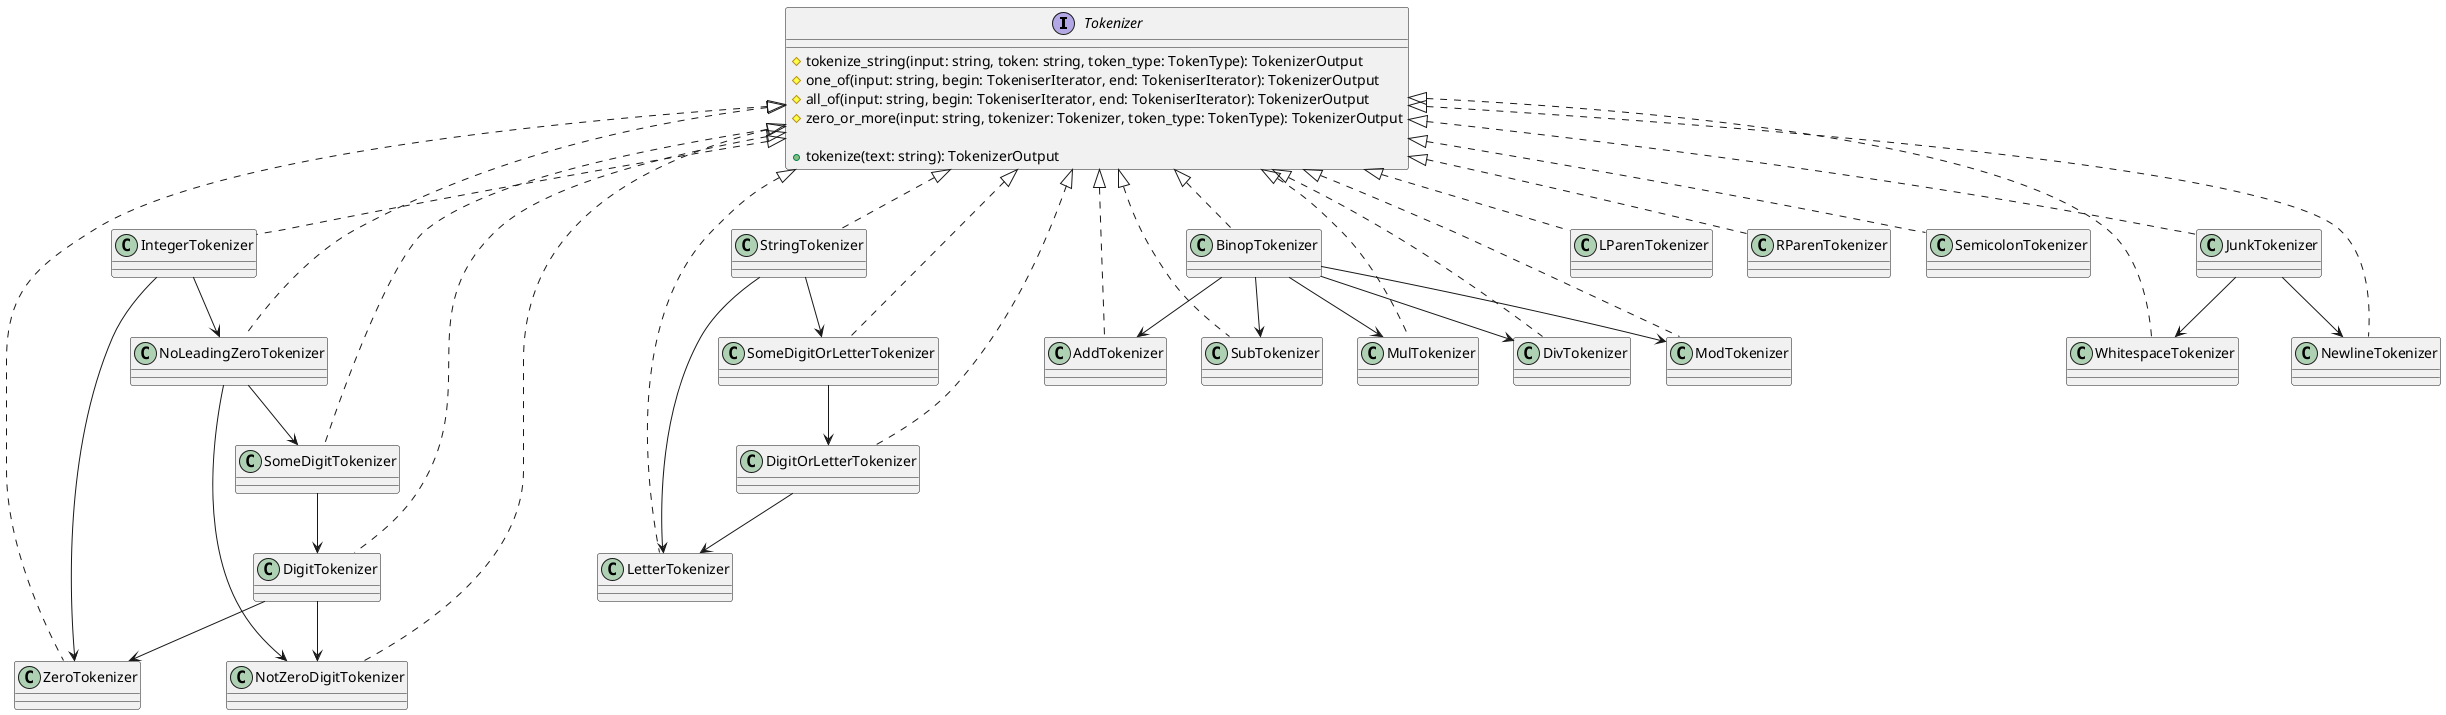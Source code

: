 @startuml common_tokenizer
' Tokenzer Interface
' Tokenizer takes in a string and returns a TokenizerOutput
interface Tokenizer {
    # tokenize_string(input: string, token: string, token_type: TokenType): TokenizerOutput
    # one_of(input: string, begin: TokeniserIterator, end: TokeniserIterator): TokenizerOutput
    # all_of(input: string, begin: TokeniserIterator, end: TokeniserIterator): TokenizerOutput
    # zero_or_more(input: string, tokenizer: Tokenizer, token_type: TokenType): TokenizerOutput

    +tokenize(text: string): TokenizerOutput
}


' INTEGER
Tokenizer <|.. ZeroTokenizer
Tokenizer <|.. NotZeroDigitTokenizer
Tokenizer <|.. DigitTokenizer
Tokenizer <|.. SomeDigitTokenizer
Tokenizer <|.. NoLeadingZeroTokenizer
Tokenizer <|.. IntegerTokenizer

IntegerTokenizer --> NoLeadingZeroTokenizer
IntegerTokenizer --> ZeroTokenizer

NoLeadingZeroTokenizer --> NotZeroDigitTokenizer
NoLeadingZeroTokenizer --> SomeDigitTokenizer

SomeDigitTokenizer --> DigitTokenizer

DigitTokenizer --> NotZeroDigitTokenizer
DigitTokenizer --> ZeroTokenizer

' STRING
Tokenizer <|.. LetterTokenizer
Tokenizer <|.. DigitOrLetterTokenizer
Tokenizer <|.. SomeDigitOrLetterTokenizer
Tokenizer <|.. StringTokenizer

StringTokenizer --> LetterTokenizer
StringTokenizer --> SomeDigitOrLetterTokenizer

SomeDigitOrLetterTokenizer --> DigitOrLetterTokenizer

DigitOrLetterTokenizer --> LetterTokenizer

' BINOP
Tokenizer <|.. AddTokenizer
Tokenizer <|.. SubTokenizer
Tokenizer <|.. MulTokenizer
Tokenizer <|.. DivTokenizer
Tokenizer <|.. ModTokenizer
Tokenizer <|.. BinopTokenizer

BinopTokenizer --> AddTokenizer
BinopTokenizer --> SubTokenizer
BinopTokenizer --> MulTokenizer
BinopTokenizer --> DivTokenizer
BinopTokenizer --> ModTokenizer

' DELIMITER
Tokenizer <|.. LParenTokenizer
Tokenizer <|.. RParenTokenizer
Tokenizer <|.. SemicolonTokenizer

' JUNK
Tokenizer <|.. WhitespaceTokenizer
Tokenizer <|.. NewlineTokenizer
Tokenizer <|.. JunkTokenizer

JunkTokenizer --> WhitespaceTokenizer
JunkTokenizer --> NewlineTokenizer



@enduml
